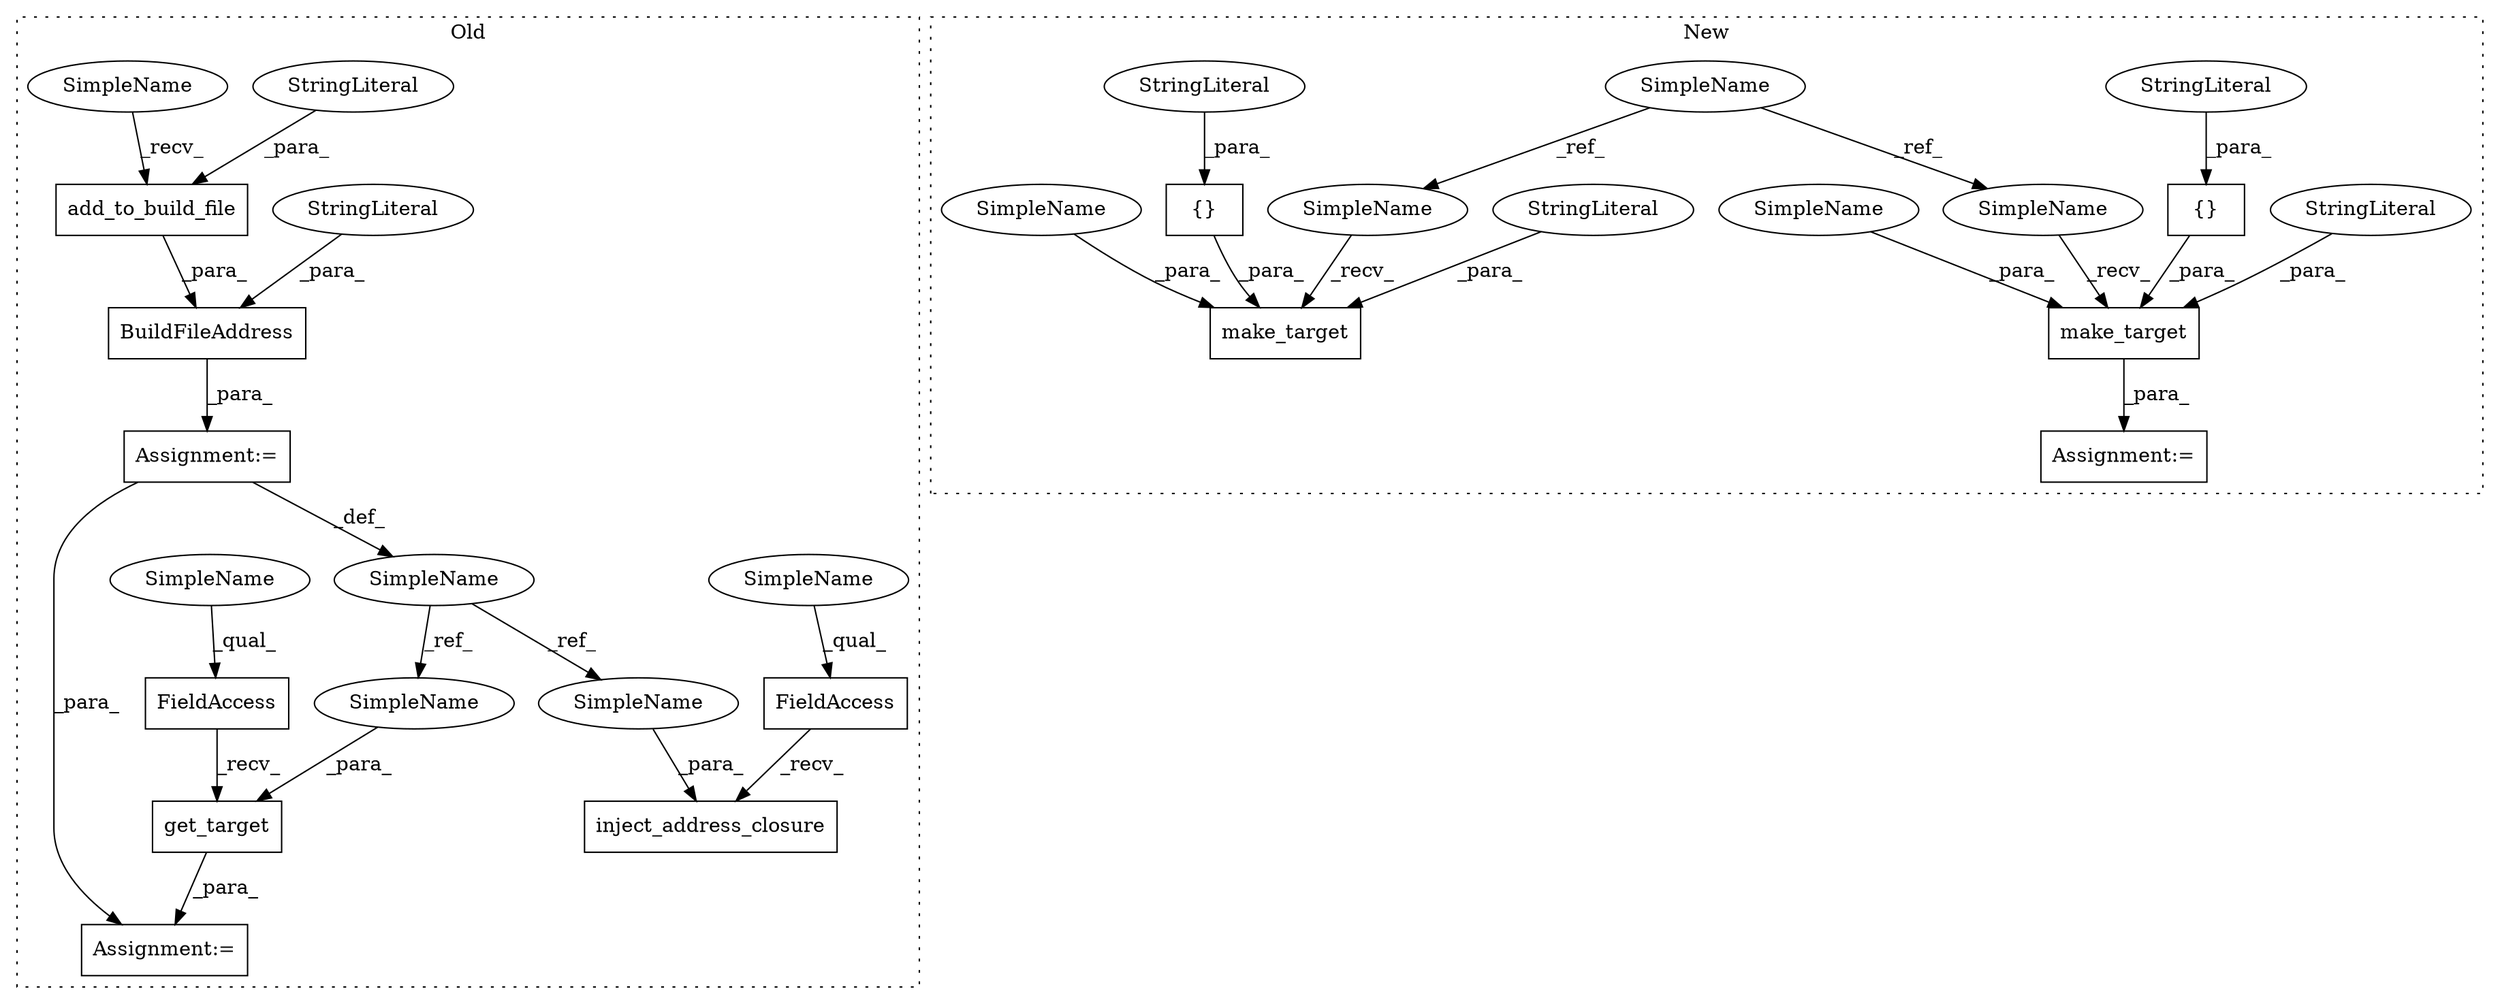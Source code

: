 digraph G {
subgraph cluster0 {
1 [label="get_target" a="32" s="5164,5207" l="11,1" shape="box"];
3 [label="FieldAccess" a="22" s="5147" l="16" shape="box"];
4 [label="Assignment:=" a="7" s="4908" l="1" shape="box"];
6 [label="Assignment:=" a="7" s="5146" l="1" shape="box"];
9 [label="FieldAccess" a="22" s="5038" l="16" shape="box"];
12 [label="SimpleName" a="42" s="4876" l="32" shape="ellipse"];
13 [label="inject_address_closure" a="32" s="5055,5110" l="23,1" shape="box"];
14 [label="BuildFileAddress" a="32" s="4909,5031" l="17,1" shape="box"];
15 [label="StringLiteral" a="45" s="5027" l="4" shape="ellipse"];
16 [label="add_to_build_file" a="32" s="4931,5025" l="18,1" shape="box"];
17 [label="StringLiteral" a="45" s="4949" l="20" shape="ellipse"];
26 [label="SimpleName" a="42" s="5175" l="32" shape="ellipse"];
27 [label="SimpleName" a="42" s="5078" l="32" shape="ellipse"];
28 [label="SimpleName" a="42" s="5038" l="4" shape="ellipse"];
29 [label="SimpleName" a="42" s="4926" l="4" shape="ellipse"];
30 [label="SimpleName" a="42" s="5147" l="4" shape="ellipse"];
label = "Old";
style="dotted";
}
subgraph cluster1 {
2 [label="make_target" a="32" s="4746,4816" l="12,1" shape="box"];
5 [label="StringLiteral" a="45" s="4758" l="17" shape="ellipse"];
7 [label="Assignment:=" a="7" s="4740" l="1" shape="box"];
8 [label="SimpleName" a="42" s="4379" l="4" shape="ellipse"];
10 [label="{}" a="4" s="4801,4815" l="1,1" shape="box"];
11 [label="StringLiteral" a="45" s="4802" l="13" shape="ellipse"];
18 [label="make_target" a="32" s="4941,5039" l="12,1" shape="box"];
19 [label="{}" a="4" s="4686,4701" l="1,1" shape="box"];
20 [label="StringLiteral" a="45" s="4953" l="22" shape="ellipse"];
21 [label="StringLiteral" a="45" s="4687" l="14" shape="ellipse"];
22 [label="SimpleName" a="42" s="4936" l="4" shape="ellipse"];
23 [label="SimpleName" a="42" s="4741" l="4" shape="ellipse"];
24 [label="SimpleName" a="42" s="4776" l="12" shape="ellipse"];
25 [label="SimpleName" a="42" s="4976" l="12" shape="ellipse"];
label = "New";
style="dotted";
}
1 -> 6 [label="_para_"];
2 -> 7 [label="_para_"];
3 -> 1 [label="_recv_"];
4 -> 12 [label="_def_"];
4 -> 6 [label="_para_"];
5 -> 2 [label="_para_"];
8 -> 23 [label="_ref_"];
8 -> 22 [label="_ref_"];
9 -> 13 [label="_recv_"];
10 -> 2 [label="_para_"];
11 -> 10 [label="_para_"];
12 -> 26 [label="_ref_"];
12 -> 27 [label="_ref_"];
14 -> 4 [label="_para_"];
15 -> 14 [label="_para_"];
16 -> 14 [label="_para_"];
17 -> 16 [label="_para_"];
19 -> 18 [label="_para_"];
20 -> 18 [label="_para_"];
21 -> 19 [label="_para_"];
22 -> 18 [label="_recv_"];
23 -> 2 [label="_recv_"];
24 -> 2 [label="_para_"];
25 -> 18 [label="_para_"];
26 -> 1 [label="_para_"];
27 -> 13 [label="_para_"];
28 -> 9 [label="_qual_"];
29 -> 16 [label="_recv_"];
30 -> 3 [label="_qual_"];
}